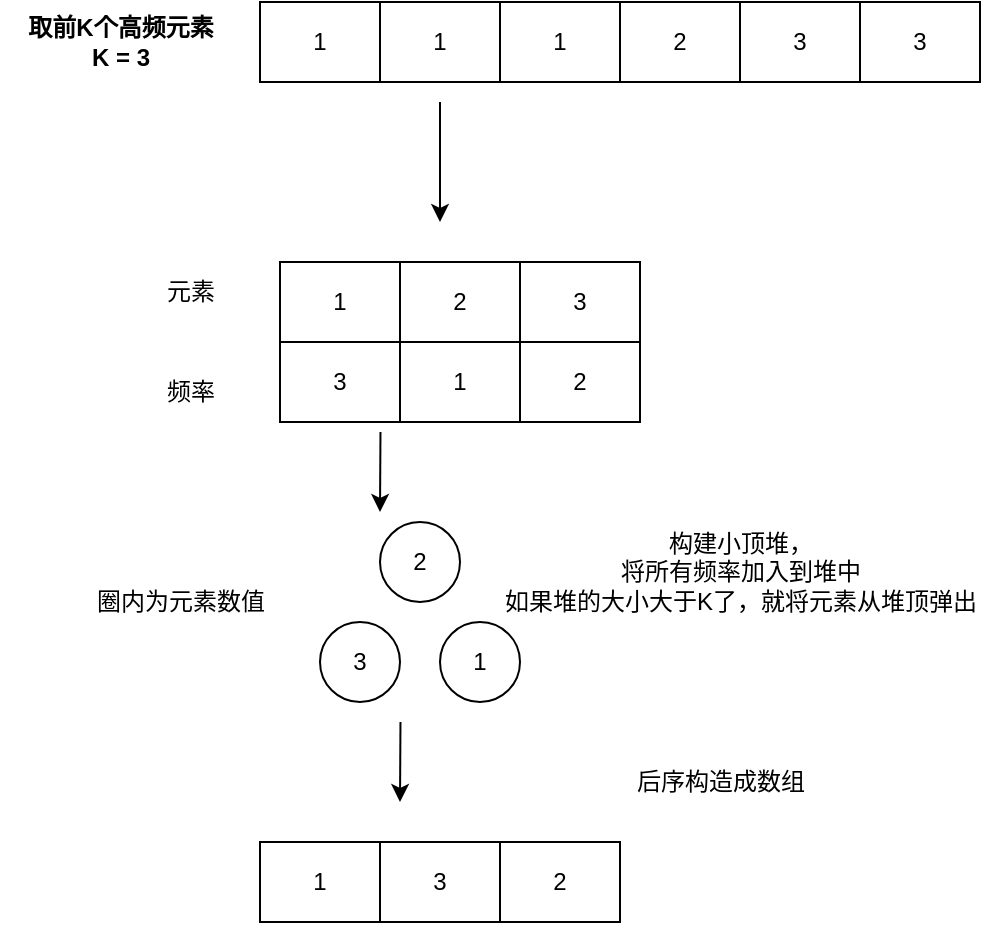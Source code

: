 <mxfile version="20.7.4" type="device"><diagram id="HbUaTdX_bG4-be6NtxAs" name="第 1 页"><mxGraphModel dx="1206" dy="809" grid="1" gridSize="10" guides="1" tooltips="1" connect="1" arrows="1" fold="1" page="1" pageScale="1" pageWidth="827" pageHeight="1169" math="0" shadow="0"><root><mxCell id="0"/><mxCell id="1" parent="0"/><mxCell id="hW7ln-KRCOisdKJC8m6Y-1" value="" style="shape=table;html=1;whiteSpace=wrap;startSize=0;container=1;collapsible=0;childLayout=tableLayout;" vertex="1" parent="1"><mxGeometry x="130" y="300" width="180" height="40" as="geometry"/></mxCell><mxCell id="hW7ln-KRCOisdKJC8m6Y-2" value="" style="shape=tableRow;horizontal=0;startSize=0;swimlaneHead=0;swimlaneBody=0;top=0;left=0;bottom=0;right=0;collapsible=0;dropTarget=0;fillColor=none;points=[[0,0.5],[1,0.5]];portConstraint=eastwest;" vertex="1" parent="hW7ln-KRCOisdKJC8m6Y-1"><mxGeometry width="180" height="40" as="geometry"/></mxCell><mxCell id="hW7ln-KRCOisdKJC8m6Y-3" value="1" style="shape=partialRectangle;html=1;whiteSpace=wrap;connectable=0;fillColor=none;top=0;left=0;bottom=0;right=0;overflow=hidden;" vertex="1" parent="hW7ln-KRCOisdKJC8m6Y-2"><mxGeometry width="60" height="40" as="geometry"><mxRectangle width="60" height="40" as="alternateBounds"/></mxGeometry></mxCell><mxCell id="hW7ln-KRCOisdKJC8m6Y-4" value="1" style="shape=partialRectangle;html=1;whiteSpace=wrap;connectable=0;fillColor=none;top=0;left=0;bottom=0;right=0;overflow=hidden;" vertex="1" parent="hW7ln-KRCOisdKJC8m6Y-2"><mxGeometry x="60" width="60" height="40" as="geometry"><mxRectangle width="60" height="40" as="alternateBounds"/></mxGeometry></mxCell><mxCell id="hW7ln-KRCOisdKJC8m6Y-5" value="1" style="shape=partialRectangle;html=1;whiteSpace=wrap;connectable=0;fillColor=none;top=0;left=0;bottom=0;right=0;overflow=hidden;" vertex="1" parent="hW7ln-KRCOisdKJC8m6Y-2"><mxGeometry x="120" width="60" height="40" as="geometry"><mxRectangle width="60" height="40" as="alternateBounds"/></mxGeometry></mxCell><mxCell id="hW7ln-KRCOisdKJC8m6Y-16" value="" style="shape=table;html=1;whiteSpace=wrap;startSize=0;container=1;collapsible=0;childLayout=tableLayout;" vertex="1" parent="1"><mxGeometry x="310" y="300" width="180" height="40" as="geometry"/></mxCell><mxCell id="hW7ln-KRCOisdKJC8m6Y-17" value="" style="shape=tableRow;horizontal=0;startSize=0;swimlaneHead=0;swimlaneBody=0;top=0;left=0;bottom=0;right=0;collapsible=0;dropTarget=0;fillColor=none;points=[[0,0.5],[1,0.5]];portConstraint=eastwest;" vertex="1" parent="hW7ln-KRCOisdKJC8m6Y-16"><mxGeometry width="180" height="40" as="geometry"/></mxCell><mxCell id="hW7ln-KRCOisdKJC8m6Y-18" value="2" style="shape=partialRectangle;html=1;whiteSpace=wrap;connectable=0;fillColor=none;top=0;left=0;bottom=0;right=0;overflow=hidden;" vertex="1" parent="hW7ln-KRCOisdKJC8m6Y-17"><mxGeometry width="60" height="40" as="geometry"><mxRectangle width="60" height="40" as="alternateBounds"/></mxGeometry></mxCell><mxCell id="hW7ln-KRCOisdKJC8m6Y-19" value="3" style="shape=partialRectangle;html=1;whiteSpace=wrap;connectable=0;fillColor=none;top=0;left=0;bottom=0;right=0;overflow=hidden;" vertex="1" parent="hW7ln-KRCOisdKJC8m6Y-17"><mxGeometry x="60" width="60" height="40" as="geometry"><mxRectangle width="60" height="40" as="alternateBounds"/></mxGeometry></mxCell><mxCell id="hW7ln-KRCOisdKJC8m6Y-20" value="3" style="shape=partialRectangle;html=1;whiteSpace=wrap;connectable=0;fillColor=none;top=0;left=0;bottom=0;right=0;overflow=hidden;" vertex="1" parent="hW7ln-KRCOisdKJC8m6Y-17"><mxGeometry x="120" width="60" height="40" as="geometry"><mxRectangle width="60" height="40" as="alternateBounds"/></mxGeometry></mxCell><mxCell id="hW7ln-KRCOisdKJC8m6Y-21" value="&lt;b&gt;取前K个高频元素&lt;br&gt;K = 3&lt;/b&gt;" style="text;html=1;align=center;verticalAlign=middle;resizable=0;points=[];autosize=1;strokeColor=none;fillColor=none;" vertex="1" parent="1"><mxGeometry y="300" width="120" height="40" as="geometry"/></mxCell><mxCell id="hW7ln-KRCOisdKJC8m6Y-22" value="" style="endArrow=classic;html=1;rounded=0;" edge="1" parent="1"><mxGeometry width="50" height="50" relative="1" as="geometry"><mxPoint x="220" y="350" as="sourcePoint"/><mxPoint x="220" y="410" as="targetPoint"/></mxGeometry></mxCell><mxCell id="hW7ln-KRCOisdKJC8m6Y-23" value="" style="shape=table;html=1;whiteSpace=wrap;startSize=0;container=1;collapsible=0;childLayout=tableLayout;" vertex="1" parent="1"><mxGeometry x="140" y="430" width="180" height="80" as="geometry"/></mxCell><mxCell id="hW7ln-KRCOisdKJC8m6Y-48" style="shape=tableRow;horizontal=0;startSize=0;swimlaneHead=0;swimlaneBody=0;top=0;left=0;bottom=0;right=0;collapsible=0;dropTarget=0;fillColor=none;points=[[0,0.5],[1,0.5]];portConstraint=eastwest;" vertex="1" parent="hW7ln-KRCOisdKJC8m6Y-23"><mxGeometry width="180" height="40" as="geometry"/></mxCell><mxCell id="hW7ln-KRCOisdKJC8m6Y-49" value="1" style="shape=partialRectangle;html=1;whiteSpace=wrap;connectable=0;fillColor=none;top=0;left=0;bottom=0;right=0;overflow=hidden;" vertex="1" parent="hW7ln-KRCOisdKJC8m6Y-48"><mxGeometry width="60" height="40" as="geometry"><mxRectangle width="60" height="40" as="alternateBounds"/></mxGeometry></mxCell><mxCell id="hW7ln-KRCOisdKJC8m6Y-50" value="2" style="shape=partialRectangle;html=1;whiteSpace=wrap;connectable=0;fillColor=none;top=0;left=0;bottom=0;right=0;overflow=hidden;" vertex="1" parent="hW7ln-KRCOisdKJC8m6Y-48"><mxGeometry x="60" width="60" height="40" as="geometry"><mxRectangle width="60" height="40" as="alternateBounds"/></mxGeometry></mxCell><mxCell id="hW7ln-KRCOisdKJC8m6Y-51" value="3" style="shape=partialRectangle;html=1;whiteSpace=wrap;connectable=0;fillColor=none;top=0;left=0;bottom=0;right=0;overflow=hidden;" vertex="1" parent="hW7ln-KRCOisdKJC8m6Y-48"><mxGeometry x="120" width="60" height="40" as="geometry"><mxRectangle width="60" height="40" as="alternateBounds"/></mxGeometry></mxCell><mxCell id="hW7ln-KRCOisdKJC8m6Y-24" value="" style="shape=tableRow;horizontal=0;startSize=0;swimlaneHead=0;swimlaneBody=0;top=0;left=0;bottom=0;right=0;collapsible=0;dropTarget=0;fillColor=none;points=[[0,0.5],[1,0.5]];portConstraint=eastwest;" vertex="1" parent="hW7ln-KRCOisdKJC8m6Y-23"><mxGeometry y="40" width="180" height="40" as="geometry"/></mxCell><mxCell id="hW7ln-KRCOisdKJC8m6Y-39" value="3" style="shape=partialRectangle;html=1;whiteSpace=wrap;connectable=0;fillColor=none;top=0;left=0;bottom=0;right=0;overflow=hidden;" vertex="1" parent="hW7ln-KRCOisdKJC8m6Y-24"><mxGeometry width="60" height="40" as="geometry"><mxRectangle width="60" height="40" as="alternateBounds"/></mxGeometry></mxCell><mxCell id="hW7ln-KRCOisdKJC8m6Y-36" value="1" style="shape=partialRectangle;html=1;whiteSpace=wrap;connectable=0;fillColor=none;top=0;left=0;bottom=0;right=0;overflow=hidden;" vertex="1" parent="hW7ln-KRCOisdKJC8m6Y-24"><mxGeometry x="60" width="60" height="40" as="geometry"><mxRectangle width="60" height="40" as="alternateBounds"/></mxGeometry></mxCell><mxCell id="hW7ln-KRCOisdKJC8m6Y-25" value="2" style="shape=partialRectangle;html=1;whiteSpace=wrap;connectable=0;fillColor=none;top=0;left=0;bottom=0;right=0;overflow=hidden;" vertex="1" parent="hW7ln-KRCOisdKJC8m6Y-24"><mxGeometry x="120" width="60" height="40" as="geometry"><mxRectangle width="60" height="40" as="alternateBounds"/></mxGeometry></mxCell><mxCell id="hW7ln-KRCOisdKJC8m6Y-64" value="元素" style="text;html=1;align=center;verticalAlign=middle;resizable=0;points=[];autosize=1;strokeColor=none;fillColor=none;" vertex="1" parent="1"><mxGeometry x="70" y="430" width="50" height="30" as="geometry"/></mxCell><mxCell id="hW7ln-KRCOisdKJC8m6Y-65" value="频率" style="text;html=1;align=center;verticalAlign=middle;resizable=0;points=[];autosize=1;strokeColor=none;fillColor=none;" vertex="1" parent="1"><mxGeometry x="70" y="480" width="50" height="30" as="geometry"/></mxCell><mxCell id="hW7ln-KRCOisdKJC8m6Y-66" value="2" style="ellipse;whiteSpace=wrap;html=1;aspect=fixed;" vertex="1" parent="1"><mxGeometry x="190" y="560" width="40" height="40" as="geometry"/></mxCell><mxCell id="hW7ln-KRCOisdKJC8m6Y-67" value="3" style="ellipse;whiteSpace=wrap;html=1;aspect=fixed;" vertex="1" parent="1"><mxGeometry x="160" y="610" width="40" height="40" as="geometry"/></mxCell><mxCell id="hW7ln-KRCOisdKJC8m6Y-68" value="1" style="ellipse;whiteSpace=wrap;html=1;aspect=fixed;" vertex="1" parent="1"><mxGeometry x="220" y="610" width="40" height="40" as="geometry"/></mxCell><mxCell id="hW7ln-KRCOisdKJC8m6Y-69" value="构建小顶堆，&lt;br&gt;将所有频率加入到堆中&lt;br&gt;如果堆的大小大于K了，就将元素从堆顶弹出" style="text;html=1;align=center;verticalAlign=middle;resizable=0;points=[];autosize=1;strokeColor=none;fillColor=none;" vertex="1" parent="1"><mxGeometry x="240" y="555" width="260" height="60" as="geometry"/></mxCell><mxCell id="hW7ln-KRCOisdKJC8m6Y-70" value="圈内为元素数值" style="text;html=1;align=center;verticalAlign=middle;resizable=0;points=[];autosize=1;strokeColor=none;fillColor=none;" vertex="1" parent="1"><mxGeometry x="35" y="585" width="110" height="30" as="geometry"/></mxCell><mxCell id="hW7ln-KRCOisdKJC8m6Y-71" value="" style="endArrow=classic;html=1;rounded=0;" edge="1" parent="1"><mxGeometry x="1" y="-91" width="50" height="50" relative="1" as="geometry"><mxPoint x="190.24" y="515" as="sourcePoint"/><mxPoint x="190" y="555" as="targetPoint"/><mxPoint x="81" y="90" as="offset"/></mxGeometry></mxCell><mxCell id="hW7ln-KRCOisdKJC8m6Y-72" value="" style="endArrow=classic;html=1;rounded=0;" edge="1" parent="1"><mxGeometry x="1" y="-91" width="50" height="50" relative="1" as="geometry"><mxPoint x="200.24" y="660" as="sourcePoint"/><mxPoint x="200" y="700" as="targetPoint"/><mxPoint x="81" y="90" as="offset"/></mxGeometry></mxCell><mxCell id="hW7ln-KRCOisdKJC8m6Y-74" value="" style="shape=table;html=1;whiteSpace=wrap;startSize=0;container=1;collapsible=0;childLayout=tableLayout;" vertex="1" parent="1"><mxGeometry x="130" y="720" width="180" height="40" as="geometry"/></mxCell><mxCell id="hW7ln-KRCOisdKJC8m6Y-75" value="" style="shape=tableRow;horizontal=0;startSize=0;swimlaneHead=0;swimlaneBody=0;top=0;left=0;bottom=0;right=0;collapsible=0;dropTarget=0;fillColor=none;points=[[0,0.5],[1,0.5]];portConstraint=eastwest;" vertex="1" parent="hW7ln-KRCOisdKJC8m6Y-74"><mxGeometry width="180" height="40" as="geometry"/></mxCell><mxCell id="hW7ln-KRCOisdKJC8m6Y-76" value="1" style="shape=partialRectangle;html=1;whiteSpace=wrap;connectable=0;fillColor=none;top=0;left=0;bottom=0;right=0;overflow=hidden;" vertex="1" parent="hW7ln-KRCOisdKJC8m6Y-75"><mxGeometry width="60" height="40" as="geometry"><mxRectangle width="60" height="40" as="alternateBounds"/></mxGeometry></mxCell><mxCell id="hW7ln-KRCOisdKJC8m6Y-77" value="3" style="shape=partialRectangle;html=1;whiteSpace=wrap;connectable=0;fillColor=none;top=0;left=0;bottom=0;right=0;overflow=hidden;" vertex="1" parent="hW7ln-KRCOisdKJC8m6Y-75"><mxGeometry x="60" width="60" height="40" as="geometry"><mxRectangle width="60" height="40" as="alternateBounds"/></mxGeometry></mxCell><mxCell id="hW7ln-KRCOisdKJC8m6Y-78" value="2" style="shape=partialRectangle;html=1;whiteSpace=wrap;connectable=0;fillColor=none;top=0;left=0;bottom=0;right=0;overflow=hidden;" vertex="1" parent="hW7ln-KRCOisdKJC8m6Y-75"><mxGeometry x="120" width="60" height="40" as="geometry"><mxRectangle width="60" height="40" as="alternateBounds"/></mxGeometry></mxCell><mxCell id="hW7ln-KRCOisdKJC8m6Y-87" value="后序构造成数组" style="text;html=1;align=center;verticalAlign=middle;resizable=0;points=[];autosize=1;strokeColor=none;fillColor=none;" vertex="1" parent="1"><mxGeometry x="305" y="675" width="110" height="30" as="geometry"/></mxCell></root></mxGraphModel></diagram></mxfile>
